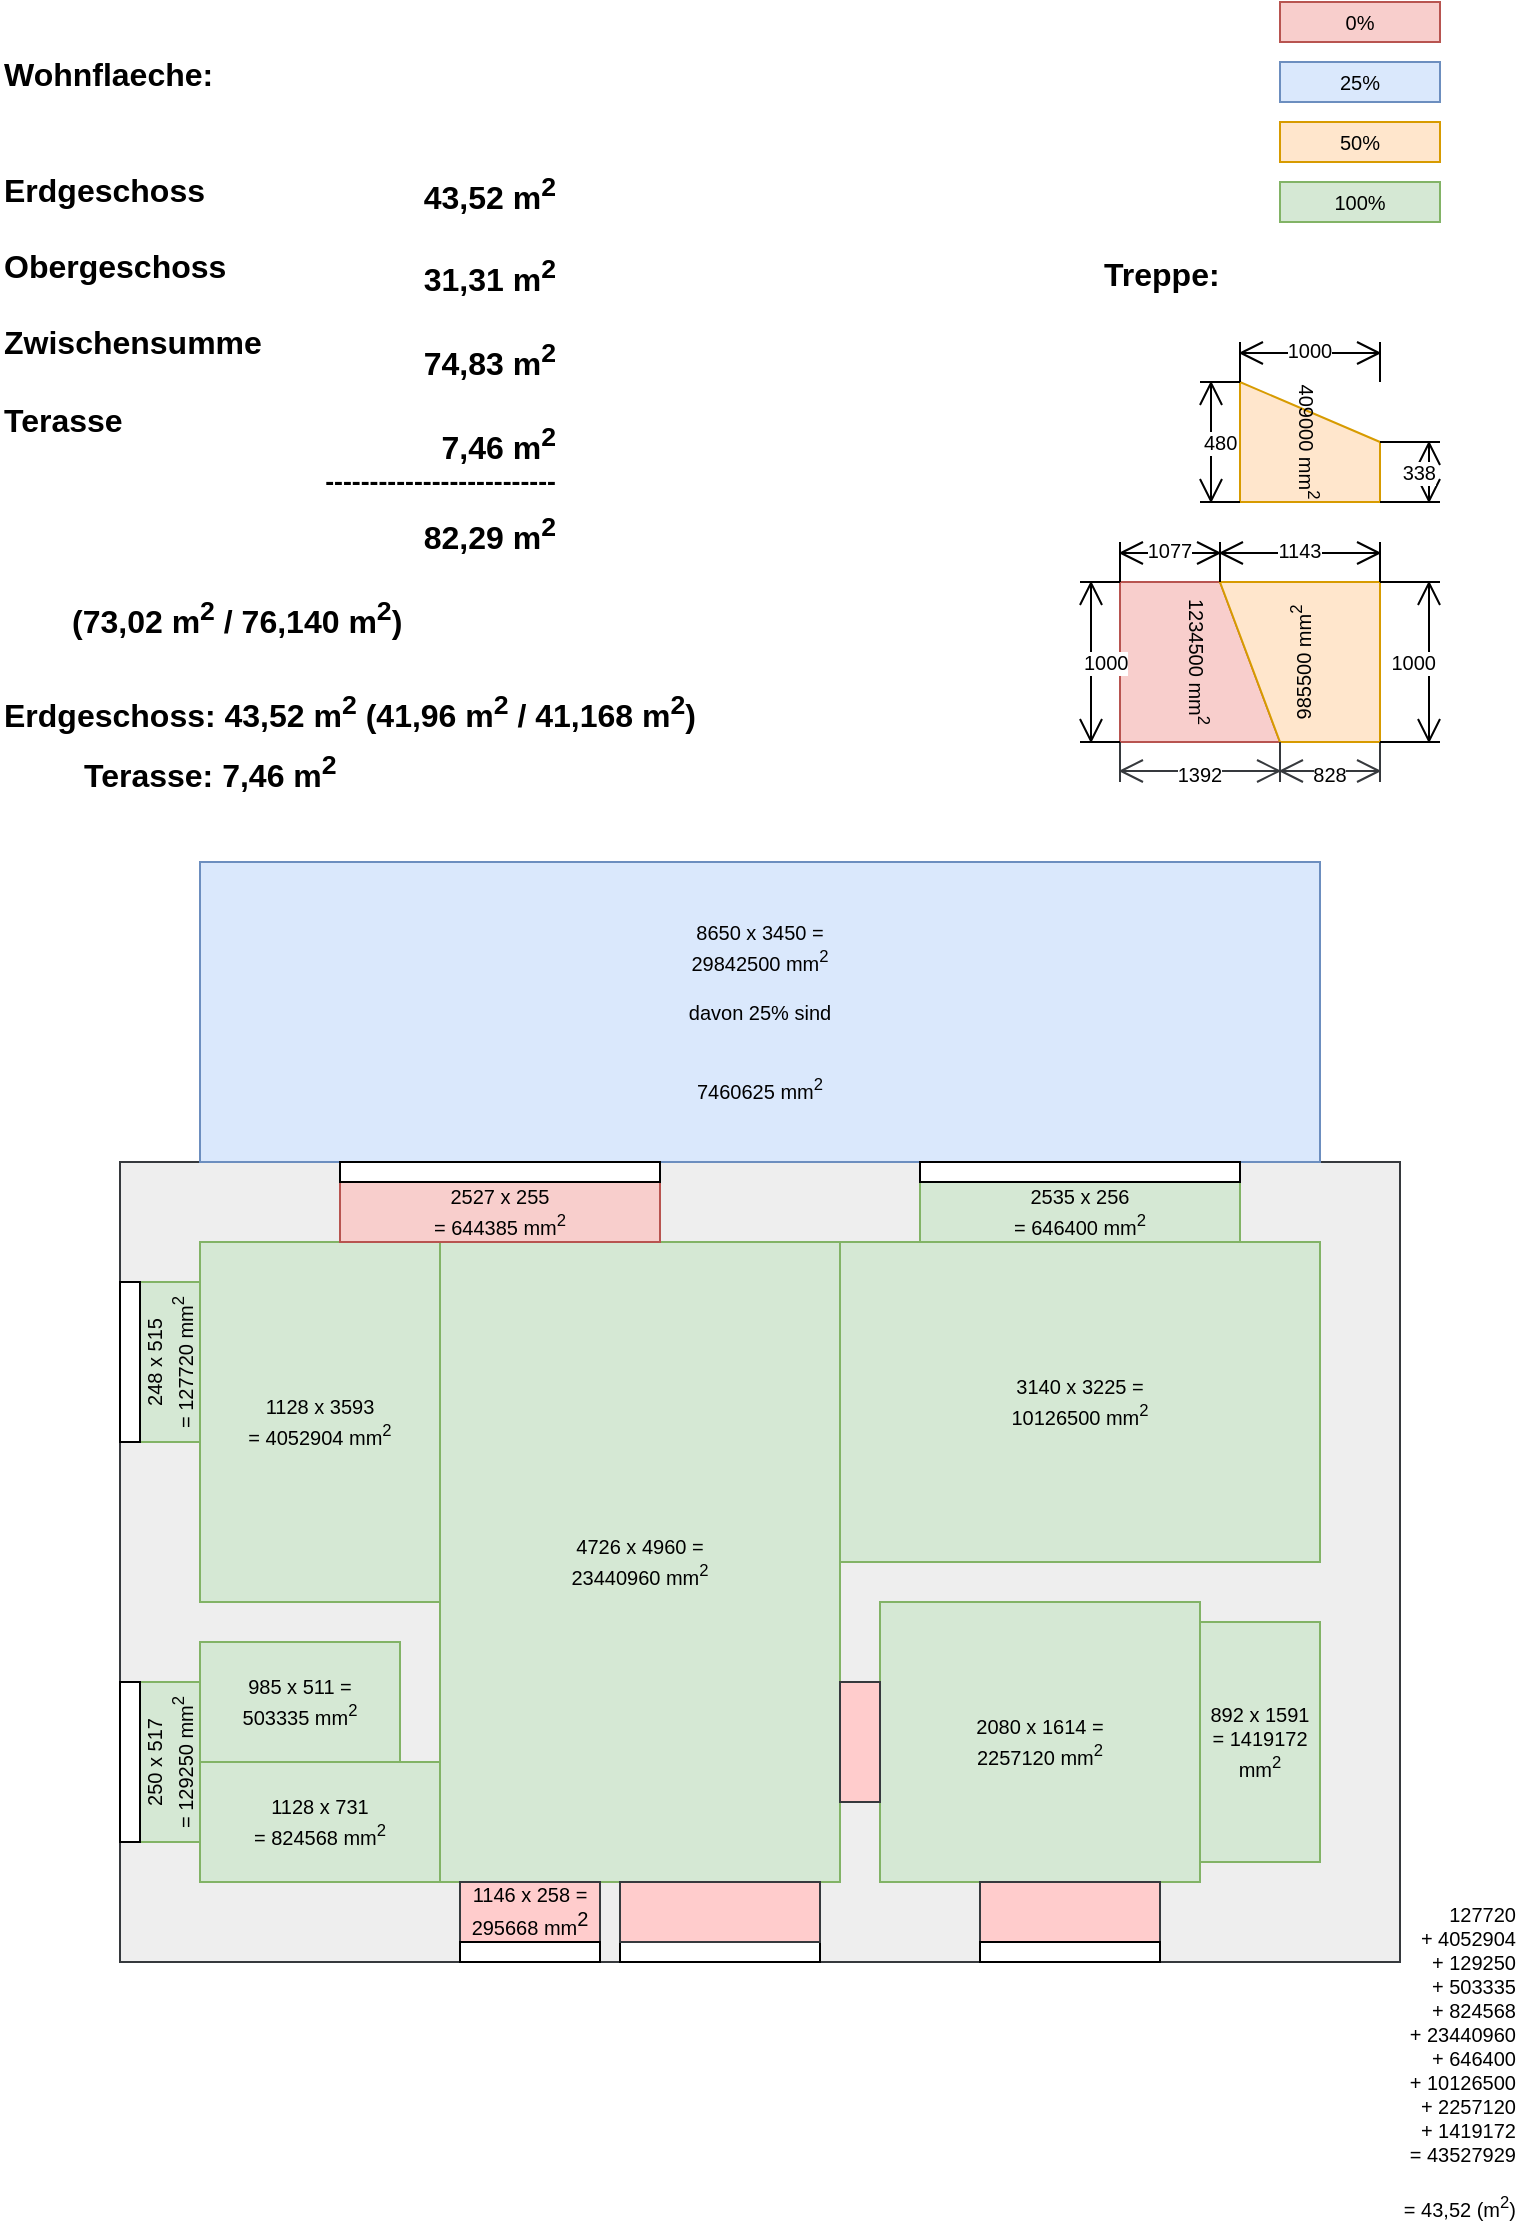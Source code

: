 <mxfile version="20.1.1" type="github" pages="2">
  <diagram id="GN6P7tGJ_L0M5nmcAcI-" name="Erdgeschoss">
    <mxGraphModel dx="1422" dy="762" grid="1" gridSize="10" guides="1" tooltips="1" connect="1" arrows="1" fold="1" page="1" pageScale="1" pageWidth="827" pageHeight="1169" math="0" shadow="0">
      <root>
        <mxCell id="0" />
        <mxCell id="1" parent="0" />
        <mxCell id="lRAfi1yXEFcrCeg3eK96-1" value="" style="rounded=0;whiteSpace=wrap;html=1;fillStyle=auto;fillColor=#eeeeee;strokeColor=#36393d;" vertex="1" parent="1">
          <mxGeometry x="100" y="600" width="640" height="400" as="geometry" />
        </mxCell>
        <mxCell id="nakAse_tgmJTzeun_6DE-19" value="1128 x 3593&lt;br&gt;= 4052904 mm&lt;sup&gt;2&lt;/sup&gt;" style="rounded=0;whiteSpace=wrap;html=1;fillColor=#d5e8d4;strokeColor=#82b366;fontSize=10;" parent="1" vertex="1">
          <mxGeometry x="140" y="640" width="120" height="180" as="geometry" />
        </mxCell>
        <mxCell id="nakAse_tgmJTzeun_6DE-2" value="3140 x 3225 =&lt;br&gt;10126500 mm&lt;sup&gt;2&lt;/sup&gt;" style="rounded=0;whiteSpace=wrap;html=1;fillColor=#d5e8d4;strokeColor=#82b366;fontSize=10;" parent="1" vertex="1">
          <mxGeometry x="460" y="640" width="240" height="160" as="geometry" />
        </mxCell>
        <mxCell id="nakAse_tgmJTzeun_6DE-4" value="2080 x 1614 =&lt;br&gt;2257120 mm&lt;sup&gt;2&lt;/sup&gt;" style="rounded=0;whiteSpace=wrap;html=1;fillColor=#d5e8d4;strokeColor=#82b366;fontSize=10;" parent="1" vertex="1">
          <mxGeometry x="480" y="820" width="160" height="140" as="geometry" />
        </mxCell>
        <mxCell id="nakAse_tgmJTzeun_6DE-14" value="Erdgeschoss: 43,52 m&lt;sup&gt;2&lt;/sup&gt; (41,96 m&lt;sup&gt;2&lt;/sup&gt; / 41,168 m&lt;sup&gt;2&lt;/sup&gt;)" style="text;html=1;strokeColor=none;fillColor=none;align=left;verticalAlign=middle;whiteSpace=wrap;rounded=0;fontStyle=1;fontSize=16;" parent="1" vertex="1">
          <mxGeometry x="40" y="360" width="500" height="30" as="geometry" />
        </mxCell>
        <mxCell id="nakAse_tgmJTzeun_6DE-15" value="2535 x 256&lt;br&gt;= 646400 mm&lt;sup&gt;2&lt;/sup&gt;" style="rounded=0;whiteSpace=wrap;html=1;fillColor=#d5e8d4;strokeColor=#82b366;fontSize=10;" parent="1" vertex="1">
          <mxGeometry x="500" y="610" width="160" height="30" as="geometry" />
        </mxCell>
        <mxCell id="nakAse_tgmJTzeun_6DE-16" value="4726 x 4960 =&lt;br&gt;23440960 mm&lt;sup&gt;2&lt;/sup&gt;" style="rounded=0;whiteSpace=wrap;html=1;fillColor=#d5e8d4;strokeColor=#82b366;fontSize=10;" parent="1" vertex="1">
          <mxGeometry x="260" y="640" width="200" height="320" as="geometry" />
        </mxCell>
        <mxCell id="nakAse_tgmJTzeun_6DE-17" value="1128 x 731&lt;br&gt;= 824568 mm&lt;sup&gt;2&lt;/sup&gt;" style="rounded=0;whiteSpace=wrap;html=1;fillColor=#d5e8d4;strokeColor=#82b366;fontSize=10;" parent="1" vertex="1">
          <mxGeometry x="140" y="900" width="120" height="60" as="geometry" />
        </mxCell>
        <mxCell id="nakAse_tgmJTzeun_6DE-18" value="985 x 511 =&lt;br&gt;503335 mm&lt;sup&gt;2&lt;/sup&gt;" style="rounded=0;whiteSpace=wrap;html=1;fillColor=#d5e8d4;strokeColor=#82b366;fontSize=10;" parent="1" vertex="1">
          <mxGeometry x="140" y="840" width="100" height="60" as="geometry" />
        </mxCell>
        <mxCell id="nakAse_tgmJTzeun_6DE-20" value="248 x 515&lt;br&gt;= 127720 mm&lt;sup&gt;2&lt;/sup&gt;" style="rounded=0;whiteSpace=wrap;html=1;fillColor=#d5e8d4;strokeColor=#82b366;fontSize=10;horizontal=0;" parent="1" vertex="1">
          <mxGeometry x="110" y="660" width="30" height="80" as="geometry" />
        </mxCell>
        <mxCell id="nakAse_tgmJTzeun_6DE-21" value="250 x 517&lt;br&gt;= 129250 mm&lt;sup&gt;2&lt;/sup&gt;" style="rounded=0;whiteSpace=wrap;html=1;fillColor=#d5e8d4;strokeColor=#82b366;fontSize=10;horizontal=0;" parent="1" vertex="1">
          <mxGeometry x="110" y="860" width="30" height="80" as="geometry" />
        </mxCell>
        <mxCell id="nakAse_tgmJTzeun_6DE-22" value="2527 x 255&lt;br&gt;= 644385 mm&lt;sup&gt;2&lt;/sup&gt;" style="rounded=0;whiteSpace=wrap;html=1;fillColor=#f8cecc;strokeColor=#b85450;fontSize=10;" parent="1" vertex="1">
          <mxGeometry x="210" y="610" width="160" height="30" as="geometry" />
        </mxCell>
        <mxCell id="nakAse_tgmJTzeun_6DE-23" value="892 x 1591&lt;br&gt;= 1419172 mm&lt;sup&gt;2&lt;/sup&gt;" style="rounded=0;whiteSpace=wrap;html=1;fillColor=#d5e8d4;strokeColor=#82b366;fontSize=10;" parent="1" vertex="1">
          <mxGeometry x="640" y="830" width="60" height="120" as="geometry" />
        </mxCell>
        <mxCell id="nakAse_tgmJTzeun_6DE-48" value="&lt;div&gt;127720&lt;/div&gt;&lt;div&gt;+ 4052904&lt;br&gt;+ 129250&lt;br&gt;+ 503335&lt;br&gt;+ 824568&lt;br&gt;+ 23440960&lt;br&gt;+ 646400&lt;br&gt;+ 10126500&lt;br&gt;+ 2257120&lt;br&gt;+ 1419172&lt;/div&gt;&lt;div&gt;= 43527929&lt;br&gt;&lt;/div&gt;&lt;br&gt;= 43,52 (m&lt;sup&gt;2&lt;/sup&gt;)" style="text;html=1;strokeColor=none;fillColor=none;align=right;verticalAlign=middle;whiteSpace=wrap;rounded=0;fontSize=10;fontColor=none;" parent="1" vertex="1">
          <mxGeometry x="700" y="990" width="100" height="120" as="geometry" />
        </mxCell>
        <mxCell id="Ix563AFV0KWOiRUrgnIv-1" value="&lt;div&gt;Wohnflaeche:&lt;/div&gt;&lt;div&gt;&lt;br&gt;&lt;/div&gt;&lt;div&gt;&lt;br&gt;&lt;/div&gt;&lt;div&gt;Erdgeschoss&lt;/div&gt;&lt;div&gt;&lt;br&gt;&lt;/div&gt;&lt;div&gt;Obergeschoss&lt;/div&gt;&lt;div&gt;&lt;br&gt;&lt;/div&gt;&lt;div&gt;Zwischensumme&lt;br&gt;&lt;/div&gt;&lt;div&gt;&lt;br&gt;&lt;/div&gt;&lt;div&gt;Terasse&lt;br&gt;&lt;/div&gt;" style="text;html=1;strokeColor=none;fillColor=none;align=left;verticalAlign=top;whiteSpace=wrap;rounded=0;fontStyle=1;fontSize=16;" parent="1" vertex="1">
          <mxGeometry x="40" y="40" width="120" height="30" as="geometry" />
        </mxCell>
        <mxCell id="Ix563AFV0KWOiRUrgnIv-2" value="&lt;div&gt;&amp;nbsp;&lt;/div&gt;&lt;div&gt;&lt;br&gt;&lt;/div&gt;&lt;div&gt;&lt;br&gt;&lt;/div&gt;&lt;div&gt;43,52 m&lt;sup&gt;2&lt;/sup&gt;&lt;/div&gt;&lt;div&gt;&lt;br&gt;&lt;/div&gt;&lt;div&gt;31,31 m&lt;sup&gt;2&lt;/sup&gt;&lt;/div&gt;&lt;div&gt;&lt;br&gt;&lt;/div&gt;&lt;div&gt;&amp;nbsp;&amp;nbsp;&amp;nbsp;&amp;nbsp;&amp;nbsp;&amp;nbsp;&amp;nbsp;&amp;nbsp; 74,83 m&lt;sup&gt;2&lt;/sup&gt;&lt;/div&gt;&lt;div&gt;&lt;br&gt;&lt;/div&gt;&lt;div&gt;7,46 m&lt;sup&gt;2&lt;/sup&gt;&lt;/div&gt;&lt;div&gt;&lt;sup&gt;--------------------------&lt;/sup&gt;&lt;/div&gt;&lt;div&gt;82,29 m&lt;sup&gt;2&lt;/sup&gt;&lt;/div&gt;" style="text;html=1;strokeColor=none;fillColor=none;align=right;verticalAlign=top;whiteSpace=wrap;rounded=0;fontStyle=1;fontSize=16;" parent="1" vertex="1">
          <mxGeometry x="200" y="40" width="120" height="30" as="geometry" />
        </mxCell>
        <mxCell id="qMMao5JCLtYxsv-LrRwp-1" value="(73,02 m&lt;sup&gt;2&lt;/sup&gt; / 76,140 m&lt;sup&gt;2&lt;/sup&gt;)" style="text;html=1;strokeColor=none;fillColor=none;align=left;verticalAlign=top;whiteSpace=wrap;rounded=0;fontStyle=1;fontSize=16;" parent="1" vertex="1">
          <mxGeometry x="74" y="310" width="186" height="30" as="geometry" />
        </mxCell>
        <mxCell id="ARDp2E81A1LfyiljsvnZ-1" value="" style="rounded=0;whiteSpace=wrap;html=1;fillColor=#ffcccc;strokeColor=#36393d;fillStyle=auto;" vertex="1" parent="1">
          <mxGeometry x="460" y="860" width="20" height="60" as="geometry" />
        </mxCell>
        <mxCell id="okBXYjS1Dwwmms0KUjEk-1" value="Terasse: 7,46 m&lt;sup&gt;2&lt;/sup&gt;" style="text;html=1;strokeColor=none;fillColor=none;align=left;verticalAlign=middle;whiteSpace=wrap;rounded=0;fontStyle=1;fontSize=16;" vertex="1" parent="1">
          <mxGeometry x="80" y="390" width="280" height="30" as="geometry" />
        </mxCell>
        <mxCell id="okBXYjS1Dwwmms0KUjEk-2" value="8650 x 3450 =&lt;br&gt;&lt;div&gt;29842500 mm&lt;sup&gt;2&lt;/sup&gt;&lt;/div&gt;&lt;div&gt;&lt;br&gt;&lt;/div&gt;&lt;div&gt;davon 25% sind&lt;/div&gt;&lt;div&gt;&lt;br&gt;&lt;/div&gt;&lt;div&gt;&lt;br&gt;&lt;/div&gt;7460625 mm&lt;sup&gt;2&lt;/sup&gt;" style="rounded=0;whiteSpace=wrap;html=1;fillColor=#dae8fc;strokeColor=#6c8ebf;fontSize=10;fillStyle=auto;" vertex="1" parent="1">
          <mxGeometry x="140" y="450" width="560" height="150" as="geometry" />
        </mxCell>
        <mxCell id="okBXYjS1Dwwmms0KUjEk-3" value="1146 x 258 = 295668 mm&lt;sup style=&quot;font-size: 10px;&quot;&gt;2&lt;/sup&gt;" style="rounded=0;whiteSpace=wrap;html=1;fillColor=#ffcccc;strokeColor=#36393d;fillStyle=auto;fontSize=10;" vertex="1" parent="1">
          <mxGeometry x="270" y="960" width="70" height="30" as="geometry" />
        </mxCell>
        <mxCell id="Zhk-bs2KnLwKP7PMCgko-1" value="" style="rounded=0;whiteSpace=wrap;html=1;" vertex="1" parent="1">
          <mxGeometry x="210" y="600" width="160" height="10" as="geometry" />
        </mxCell>
        <mxCell id="Zhk-bs2KnLwKP7PMCgko-2" value="" style="rounded=0;whiteSpace=wrap;html=1;" vertex="1" parent="1">
          <mxGeometry x="500" y="600" width="160" height="10" as="geometry" />
        </mxCell>
        <mxCell id="Zhk-bs2KnLwKP7PMCgko-3" value="" style="rounded=0;whiteSpace=wrap;html=1;" vertex="1" parent="1">
          <mxGeometry x="270" y="990" width="70" height="10" as="geometry" />
        </mxCell>
        <mxCell id="Zhk-bs2KnLwKP7PMCgko-4" value="" style="rounded=0;whiteSpace=wrap;html=1;fillColor=#ffcccc;strokeColor=#36393d;fillStyle=auto;" vertex="1" parent="1">
          <mxGeometry x="530" y="960" width="90" height="30" as="geometry" />
        </mxCell>
        <mxCell id="Zhk-bs2KnLwKP7PMCgko-5" value="" style="rounded=0;whiteSpace=wrap;html=1;" vertex="1" parent="1">
          <mxGeometry x="530" y="990" width="90" height="10" as="geometry" />
        </mxCell>
        <mxCell id="Zhk-bs2KnLwKP7PMCgko-6" value="" style="rounded=0;whiteSpace=wrap;html=1;" vertex="1" parent="1">
          <mxGeometry x="100" y="860" width="10" height="80" as="geometry" />
        </mxCell>
        <mxCell id="Zhk-bs2KnLwKP7PMCgko-7" value="" style="rounded=0;whiteSpace=wrap;html=1;" vertex="1" parent="1">
          <mxGeometry x="100" y="660" width="10" height="80" as="geometry" />
        </mxCell>
        <mxCell id="Zhk-bs2KnLwKP7PMCgko-8" value="" style="rounded=0;whiteSpace=wrap;html=1;" vertex="1" parent="1">
          <mxGeometry x="350" y="990" width="100" height="10" as="geometry" />
        </mxCell>
        <mxCell id="Zhk-bs2KnLwKP7PMCgko-9" value="" style="rounded=0;whiteSpace=wrap;html=1;fillColor=#ffcccc;strokeColor=#36393d;fillStyle=auto;" vertex="1" parent="1">
          <mxGeometry x="350" y="960" width="100" height="30" as="geometry" />
        </mxCell>
        <mxCell id="pkgNr8Qh4Z1lOOaoO-3F-2" value="1234500 mm&lt;sup&gt;2&lt;/sup&gt;" style="shape=manualInput;whiteSpace=wrap;html=1;fillStyle=auto;fontSize=10;fillColor=#f8cecc;rotation=90;strokeColor=#b85450;horizontal=1;" vertex="1" parent="1">
          <mxGeometry x="600" y="310" width="80" height="80" as="geometry" />
        </mxCell>
        <mxCell id="pkgNr8Qh4Z1lOOaoO-3F-3" value="985500 mm&lt;sup&gt;2&lt;/sup&gt;" style="shape=manualInput;whiteSpace=wrap;html=1;fillStyle=auto;fontSize=10;fillColor=#ffe6cc;rotation=-90;strokeColor=#d79b00;horizontal=1;" vertex="1" parent="1">
          <mxGeometry x="650" y="310" width="80" height="80" as="geometry" />
        </mxCell>
        <mxCell id="pkgNr8Qh4Z1lOOaoO-3F-5" value="&lt;div&gt;409000 mm&lt;sup&gt;2&lt;/sup&gt;&lt;/div&gt;" style="shape=manualInput;whiteSpace=wrap;html=1;fillStyle=auto;fontSize=10;fillColor=#ffe6cc;rotation=-180;flipV=1;strokeColor=#d79b00;horizontal=0;" vertex="1" parent="1">
          <mxGeometry x="660" y="210" width="70" height="60" as="geometry" />
        </mxCell>
        <mxCell id="pkgNr8Qh4Z1lOOaoO-3F-6" value="1392" style="shape=dimension;whiteSpace=wrap;html=1;align=center;points=[];verticalAlign=bottom;spacingBottom=-5;labelBackgroundColor=#ffffff;fillStyle=auto;fontSize=10;fillColor=#ffcccc;strokeColor=#36393d;" vertex="1" parent="1">
          <mxGeometry x="600" y="390" width="80" height="20" as="geometry" />
        </mxCell>
        <mxCell id="pkgNr8Qh4Z1lOOaoO-3F-7" value="1077" style="shape=dimension;direction=west;whiteSpace=wrap;html=1;align=center;points=[];verticalAlign=top;spacingTop=-8;labelBackgroundColor=#ffffff;fillStyle=auto;fontSize=10;fillColor=default;" vertex="1" parent="1">
          <mxGeometry x="600" y="290" width="50" height="20" as="geometry" />
        </mxCell>
        <mxCell id="pkgNr8Qh4Z1lOOaoO-3F-8" value="828" style="shape=dimension;whiteSpace=wrap;html=1;align=center;points=[];verticalAlign=bottom;spacingBottom=-5;labelBackgroundColor=#ffffff;fillStyle=auto;fontSize=10;fillColor=#ffcccc;strokeColor=#36393d;" vertex="1" parent="1">
          <mxGeometry x="680" y="390" width="50" height="20" as="geometry" />
        </mxCell>
        <mxCell id="pkgNr8Qh4Z1lOOaoO-3F-9" value="338" style="shape=dimension;direction=north;whiteSpace=wrap;html=1;align=right;points=[];verticalAlign=middle;labelBackgroundColor=#ffffff;fillStyle=auto;fontSize=10;fillColor=default;" vertex="1" parent="1">
          <mxGeometry x="730" y="240" width="30" height="30" as="geometry" />
        </mxCell>
        <mxCell id="pkgNr8Qh4Z1lOOaoO-3F-10" value="1000" style="shape=dimension;direction=south;whiteSpace=wrap;html=1;align=left;points=[];verticalAlign=middle;labelBackgroundColor=#ffffff;fillStyle=auto;fontSize=10;fillColor=default;" vertex="1" parent="1">
          <mxGeometry x="580" y="310" width="20" height="80" as="geometry" />
        </mxCell>
        <mxCell id="pkgNr8Qh4Z1lOOaoO-3F-11" value="480" style="shape=dimension;direction=south;whiteSpace=wrap;html=1;align=left;points=[];verticalAlign=middle;labelBackgroundColor=#ffffff;fillStyle=auto;fontSize=10;fillColor=default;" vertex="1" parent="1">
          <mxGeometry x="640" y="210" width="20" height="60" as="geometry" />
        </mxCell>
        <mxCell id="pkgNr8Qh4Z1lOOaoO-3F-12" value="1000" style="shape=dimension;direction=west;whiteSpace=wrap;html=1;align=center;points=[];verticalAlign=top;spacingTop=-8;labelBackgroundColor=#ffffff;fillStyle=auto;fontSize=10;fillColor=default;" vertex="1" parent="1">
          <mxGeometry x="660" y="190" width="70" height="20" as="geometry" />
        </mxCell>
        <mxCell id="pkgNr8Qh4Z1lOOaoO-3F-13" value="1000" style="shape=dimension;direction=north;whiteSpace=wrap;html=1;align=right;points=[];verticalAlign=middle;labelBackgroundColor=#ffffff;fillStyle=auto;fontSize=10;fillColor=default;" vertex="1" parent="1">
          <mxGeometry x="730" y="310" width="30" height="80" as="geometry" />
        </mxCell>
        <mxCell id="pkgNr8Qh4Z1lOOaoO-3F-14" value="1143" style="shape=dimension;direction=west;whiteSpace=wrap;html=1;align=center;points=[];verticalAlign=top;spacingTop=-8;labelBackgroundColor=#ffffff;fillStyle=auto;fontSize=10;fillColor=default;" vertex="1" parent="1">
          <mxGeometry x="650" y="290" width="80" height="20" as="geometry" />
        </mxCell>
        <mxCell id="pkgNr8Qh4Z1lOOaoO-3F-15" value="Treppe:" style="text;html=1;strokeColor=none;fillColor=none;align=left;verticalAlign=top;whiteSpace=wrap;rounded=0;fontStyle=1;fontSize=16;" vertex="1" parent="1">
          <mxGeometry x="590" y="140" width="186" height="30" as="geometry" />
        </mxCell>
        <mxCell id="pkgNr8Qh4Z1lOOaoO-3F-16" value="0%" style="rounded=0;whiteSpace=wrap;html=1;fillColor=#f8cecc;strokeColor=#b85450;fontSize=10;" vertex="1" parent="1">
          <mxGeometry x="680" y="20" width="80" height="20" as="geometry" />
        </mxCell>
        <mxCell id="pkgNr8Qh4Z1lOOaoO-3F-18" value="100%" style="rounded=0;whiteSpace=wrap;html=1;fillColor=#d5e8d4;strokeColor=#82b366;fontSize=10;" vertex="1" parent="1">
          <mxGeometry x="680" y="110" width="80" height="20" as="geometry" />
        </mxCell>
        <mxCell id="pkgNr8Qh4Z1lOOaoO-3F-19" value="50%" style="rounded=0;whiteSpace=wrap;html=1;fillColor=#ffe6cc;strokeColor=#d79b00;fontSize=10;" vertex="1" parent="1">
          <mxGeometry x="680" y="80" width="80" height="20" as="geometry" />
        </mxCell>
        <mxCell id="pkgNr8Qh4Z1lOOaoO-3F-20" value="25%" style="rounded=0;whiteSpace=wrap;html=1;fillColor=#dae8fc;strokeColor=#6c8ebf;fontSize=10;" vertex="1" parent="1">
          <mxGeometry x="680" y="50" width="80" height="20" as="geometry" />
        </mxCell>
      </root>
    </mxGraphModel>
  </diagram>
  <diagram name="Obergeschoss" id="88U8kige3ty0zhyT-K5h">
    <mxGraphModel dx="1185" dy="635" grid="1" gridSize="10" guides="1" tooltips="1" connect="1" arrows="1" fold="1" page="1" pageScale="1" pageWidth="827" pageHeight="1169" math="0" shadow="0">
      <root>
        <mxCell id="dkQlxAO3vUwvlzerJfMj-0" />
        <mxCell id="dkQlxAO3vUwvlzerJfMj-1" parent="dkQlxAO3vUwvlzerJfMj-0" />
        <mxCell id="uho8HYjAd-tPWLUWSc0o-0" value="" style="rounded=0;whiteSpace=wrap;html=1;fillStyle=auto;fillColor=#eeeeee;strokeColor=#36393d;" vertex="1" parent="dkQlxAO3vUwvlzerJfMj-1">
          <mxGeometry x="100" y="110" width="520" height="840" as="geometry" />
        </mxCell>
        <mxCell id="dkQlxAO3vUwvlzerJfMj-2" value="Obergeschoss: 31,31 m&lt;sup&gt;2&lt;/sup&gt; (31,06 m&lt;sup&gt;2&lt;/sup&gt; / 34,972 m&lt;sup&gt;2&lt;/sup&gt;)" style="text;html=1;strokeColor=none;fillColor=none;align=left;verticalAlign=middle;whiteSpace=wrap;rounded=0;fontStyle=1;fontSize=16;" vertex="1" parent="dkQlxAO3vUwvlzerJfMj-1">
          <mxGeometry x="40" y="40" width="370" height="30" as="geometry" />
        </mxCell>
        <mxCell id="dkQlxAO3vUwvlzerJfMj-5" value="265 x 2527&lt;br&gt;= 669655 mm&lt;sup&gt;2&lt;/sup&gt;" style="rounded=0;whiteSpace=wrap;html=1;fillColor=#d5e8d4;strokeColor=#82b366;fontSize=10;horizontal=0;" vertex="1" parent="dkQlxAO3vUwvlzerJfMj-1">
          <mxGeometry x="580" y="690" width="30" height="160" as="geometry" />
        </mxCell>
        <mxCell id="dkQlxAO3vUwvlzerJfMj-7" value="1734 X 3987 =&lt;br&gt;6913458 mm&lt;sup&gt;2&lt;/sup&gt;&lt;br&gt;&lt;br&gt;&lt;div&gt;davon 50% ergibt&lt;/div&gt;&lt;div&gt;&lt;br&gt;&lt;/div&gt;&lt;div&gt;3456729 mm&lt;sup&gt;2&lt;/sup&gt;&lt;/div&gt;" style="rounded=0;whiteSpace=wrap;html=1;fillColor=#ffe6cc;strokeColor=#d79b00;fontSize=10;" vertex="1" parent="dkQlxAO3vUwvlzerJfMj-1">
          <mxGeometry x="220" y="630" width="160" height="280" as="geometry" />
        </mxCell>
        <mxCell id="dkQlxAO3vUwvlzerJfMj-8" value="2807 x 3987 =&lt;br&gt;11191509 mm&lt;sup&gt;2&lt;/sup&gt;" style="rounded=0;whiteSpace=wrap;html=1;fillColor=#d5e8d4;strokeColor=#82b366;fontSize=10;" vertex="1" parent="dkQlxAO3vUwvlzerJfMj-1">
          <mxGeometry x="380" y="630" width="200" height="280" as="geometry" />
        </mxCell>
        <mxCell id="dkQlxAO3vUwvlzerJfMj-9" value="2582025&lt;br&gt;+ 84127700&lt;br&gt;+ 127500&lt;br&gt;+ 661374&lt;br&gt;+ 755604&lt;br&gt;+ 1863000&lt;br&gt;+ 202293&lt;br&gt;+ 1384137&lt;br&gt;+ 3456729&lt;br&gt;+ 11191509&lt;br&gt;+ 669655&lt;br&gt;&lt;div&gt;=&amp;nbsp; 31311526 (mm&lt;sup&gt;2&lt;/sup&gt;)&lt;br&gt;&lt;/div&gt;&lt;br&gt;&lt;br&gt;= 31,31 (m&lt;sup&gt;2&lt;/sup&gt;)" style="text;html=1;strokeColor=none;fillColor=none;align=right;verticalAlign=middle;whiteSpace=wrap;rounded=0;fontSize=10;fontColor=none;" vertex="1" parent="dkQlxAO3vUwvlzerJfMj-1">
          <mxGeometry x="646" y="380" width="100" height="40" as="geometry" />
        </mxCell>
        <mxCell id="dkQlxAO3vUwvlzerJfMj-11" value="&lt;div&gt;431 x 2985 =&lt;br&gt;1286535 mm&lt;sup&gt;2&lt;/sup&gt;&lt;br&gt;&lt;/div&gt;&lt;div&gt;&lt;br&gt;&lt;/div&gt;&lt;div&gt;davon 0% ergibt&lt;/div&gt;&lt;div&gt;&lt;br&gt;&lt;/div&gt;&lt;div&gt;0 mm&lt;sup&gt;2&lt;/sup&gt;&lt;br&gt;&lt;/div&gt;" style="rounded=0;whiteSpace=wrap;html=1;fillColor=#f8cecc;strokeColor=#b85450;fontSize=10;" vertex="1" parent="dkQlxAO3vUwvlzerJfMj-1">
          <mxGeometry x="140" y="150" width="80" height="250" as="geometry" />
        </mxCell>
        <mxCell id="dkQlxAO3vUwvlzerJfMj-12" value="261 x 2534&lt;br&gt;= 661374 mm&lt;sup&gt;2&lt;/sup&gt;" style="rounded=0;whiteSpace=wrap;html=1;fillColor=#d5e8d4;strokeColor=#82b366;fontSize=10;horizontal=0;" vertex="1" parent="dkQlxAO3vUwvlzerJfMj-1">
          <mxGeometry x="579" y="210" width="31" height="160" as="geometry" />
        </mxCell>
        <mxCell id="dkQlxAO3vUwvlzerJfMj-14" value="1730 X 2985 =&lt;br&gt;5164050 mm&lt;sup&gt;2&lt;/sup&gt;&lt;br&gt;&lt;br&gt;&lt;div&gt;davon 50% ergibt&lt;/div&gt;&lt;div&gt;&lt;br&gt;&lt;/div&gt;&lt;div&gt;2582025 mm&lt;sup&gt;2&lt;/sup&gt;&lt;/div&gt;" style="rounded=0;whiteSpace=wrap;html=1;fillColor=#ffe6cc;strokeColor=#d79b00;fontSize=10;" vertex="1" parent="dkQlxAO3vUwvlzerJfMj-1">
          <mxGeometry x="220" y="150" width="160" height="250" as="geometry" />
        </mxCell>
        <mxCell id="dkQlxAO3vUwvlzerJfMj-15" value="2820 x 2985 =&lt;br&gt;8417700 mm&lt;sup&gt;2&lt;/sup&gt;" style="rounded=0;whiteSpace=wrap;html=1;fillColor=#d5e8d4;strokeColor=#82b366;fontSize=10;" vertex="1" parent="dkQlxAO3vUwvlzerJfMj-1">
          <mxGeometry x="380" y="150" width="200" height="250" as="geometry" />
        </mxCell>
        <mxCell id="dkQlxAO3vUwvlzerJfMj-17" value="1080 x 1725 =&lt;br&gt;1863000 (mm&lt;sup&gt;2&lt;/sup&gt;)" style="rounded=0;whiteSpace=wrap;html=1;fillColor=#d5e8d4;strokeColor=#82b366;fontSize=10;" vertex="1" parent="dkQlxAO3vUwvlzerJfMj-1">
          <mxGeometry x="320" y="420" width="80" height="190" as="geometry" />
        </mxCell>
        <mxCell id="dkQlxAO3vUwvlzerJfMj-19" value="1361 x 1017 =&lt;br&gt;1384137 mm&lt;sup&gt;2&lt;/sup&gt;" style="rounded=0;whiteSpace=wrap;html=1;fillColor=#d5e8d4;strokeColor=#82b366;fontSize=10;" vertex="1" parent="dkQlxAO3vUwvlzerJfMj-1">
          <mxGeometry x="420" y="510" width="159" height="100" as="geometry" />
        </mxCell>
        <mxCell id="dkQlxAO3vUwvlzerJfMj-20" value="1183 x 171 =&lt;br&gt;202293 mm&lt;sup&gt;2&lt;/sup&gt;" style="rounded=0;whiteSpace=wrap;html=1;fillColor=#d5e8d4;strokeColor=#82b366;fontSize=10;" vertex="1" parent="dkQlxAO3vUwvlzerJfMj-1">
          <mxGeometry x="420" y="480" width="130" height="30" as="geometry" />
        </mxCell>
        <mxCell id="dkQlxAO3vUwvlzerJfMj-21" value="265 x 760" style="rounded=0;whiteSpace=wrap;html=1;fillColor=#f8cecc;strokeColor=#b85450;fontSize=10;horizontal=0;" vertex="1" parent="dkQlxAO3vUwvlzerJfMj-1">
          <mxGeometry x="578" y="540" width="32" height="60" as="geometry" />
        </mxCell>
        <mxCell id="dkQlxAO3vUwvlzerJfMj-31" value="1359 x 556 =&lt;br&gt;755604 mm&lt;sup&gt;2&lt;/sup&gt;" style="rounded=0;whiteSpace=wrap;html=1;fillColor=#d5e8d4;strokeColor=#82b366;fontSize=10;" vertex="1" parent="dkQlxAO3vUwvlzerJfMj-1">
          <mxGeometry x="420" y="400" width="160" height="60" as="geometry" />
        </mxCell>
        <mxCell id="dkQlxAO3vUwvlzerJfMj-34" value="510 x 250 =&lt;br&gt;127500 mm&lt;sup&gt;2&lt;/sup&gt;" style="rounded=0;whiteSpace=wrap;html=1;fillColor=#d5e8d4;strokeColor=#82b366;fontSize=10;" vertex="1" parent="dkQlxAO3vUwvlzerJfMj-1">
          <mxGeometry x="470" y="120" width="80" height="30" as="geometry" />
        </mxCell>
        <mxCell id="dkQlxAO3vUwvlzerJfMj-44" value="WC: 1,586 (1,612)" style="text;html=1;strokeColor=none;fillColor=none;align=right;verticalAlign=middle;whiteSpace=wrap;rounded=0;fontSize=10;fontColor=none;" vertex="1" parent="dkQlxAO3vUwvlzerJfMj-1">
          <mxGeometry x="676" y="510" width="100" height="40" as="geometry" />
        </mxCell>
        <mxCell id="dkQlxAO3vUwvlzerJfMj-45" value="Flur: 1,863 (1,867)" style="text;html=1;strokeColor=none;fillColor=none;align=right;verticalAlign=middle;whiteSpace=wrap;rounded=0;fontSize=10;fontColor=none;" vertex="1" parent="dkQlxAO3vUwvlzerJfMj-1">
          <mxGeometry x="30" y="630" width="100" height="40" as="geometry" />
        </mxCell>
        <mxCell id="dkQlxAO3vUwvlzerJfMj-46" value="Schlafen: 15,318 (17,543)" style="text;html=1;strokeColor=none;fillColor=none;align=right;verticalAlign=middle;whiteSpace=wrap;rounded=0;fontSize=10;fontColor=none;" vertex="1" parent="dkQlxAO3vUwvlzerJfMj-1">
          <mxGeometry x="616" y="740" width="160" height="40" as="geometry" />
        </mxCell>
        <mxCell id="dkQlxAO3vUwvlzerJfMj-47" value="Gast: 12,544 (13,951)" style="text;html=1;strokeColor=none;fillColor=none;align=right;verticalAlign=middle;whiteSpace=wrap;rounded=0;fontSize=10;fontColor=none;" vertex="1" parent="dkQlxAO3vUwvlzerJfMj-1">
          <mxGeometry x="578" y="140" width="160" height="40" as="geometry" />
        </mxCell>
        <mxCell id="dkQlxAO3vUwvlzerJfMj-51" value="&lt;div&gt;2360 x 1716 =&lt;/div&gt;&lt;div&gt;4049760 mm&lt;sup&gt;2&lt;/sup&gt;&lt;/div&gt;" style="rounded=0;whiteSpace=wrap;html=1;fillColor=#f5f5f5;strokeColor=#666666;fontSize=10;fontColor=#333333;" vertex="1" parent="dkQlxAO3vUwvlzerJfMj-1">
          <mxGeometry x="140" y="420" width="180" height="190" as="geometry" />
        </mxCell>
        <mxCell id="K5IYkaJpFIfFl92p16pp-1" value="" style="rounded=0;whiteSpace=wrap;html=1;fillColor=#ffcccc;strokeColor=#36393d;" vertex="1" parent="dkQlxAO3vUwvlzerJfMj-1">
          <mxGeometry x="330" y="610" width="60" height="20" as="geometry" />
        </mxCell>
        <mxCell id="K5IYkaJpFIfFl92p16pp-2" value="" style="rounded=0;whiteSpace=wrap;html=1;fillColor=#ffcccc;strokeColor=#36393d;" vertex="1" parent="dkQlxAO3vUwvlzerJfMj-1">
          <mxGeometry x="330" y="400" width="60" height="20" as="geometry" />
        </mxCell>
        <mxCell id="K5IYkaJpFIfFl92p16pp-3" value="" style="rounded=0;whiteSpace=wrap;html=1;fillColor=#ffcccc;strokeColor=#36393d;" vertex="1" parent="dkQlxAO3vUwvlzerJfMj-1">
          <mxGeometry x="400" y="540" width="20" height="60" as="geometry" />
        </mxCell>
        <mxCell id="U4gVO1gv-Yb4SQsHjbrp-0" value="&lt;div&gt;414 x 3987 =&lt;br&gt;1650618 mm&lt;sup&gt;2&lt;/sup&gt;&lt;br&gt;&lt;/div&gt;&lt;div&gt;&lt;br&gt;&lt;/div&gt;&lt;div&gt;davon 0% ergibt&lt;/div&gt;&lt;div&gt;&lt;br&gt;&lt;/div&gt;&lt;div&gt;0 mm&lt;sup&gt;2&lt;/sup&gt;&lt;br&gt;&lt;/div&gt;" style="rounded=0;whiteSpace=wrap;html=1;fillColor=#f8cecc;strokeColor=#b85450;fontSize=10;" vertex="1" parent="dkQlxAO3vUwvlzerJfMj-1">
          <mxGeometry x="139" y="630" width="81" height="280" as="geometry" />
        </mxCell>
        <mxCell id="uho8HYjAd-tPWLUWSc0o-1" value="" style="rounded=0;whiteSpace=wrap;html=1;" vertex="1" parent="dkQlxAO3vUwvlzerJfMj-1">
          <mxGeometry x="470" y="110" width="80" height="10" as="geometry" />
        </mxCell>
        <mxCell id="uho8HYjAd-tPWLUWSc0o-2" value="" style="rounded=0;whiteSpace=wrap;html=1;" vertex="1" parent="dkQlxAO3vUwvlzerJfMj-1">
          <mxGeometry x="610" y="210" width="10" height="160" as="geometry" />
        </mxCell>
        <mxCell id="uho8HYjAd-tPWLUWSc0o-3" value="" style="rounded=0;whiteSpace=wrap;html=1;" vertex="1" parent="dkQlxAO3vUwvlzerJfMj-1">
          <mxGeometry x="610" y="540" width="10" height="60" as="geometry" />
        </mxCell>
        <mxCell id="uho8HYjAd-tPWLUWSc0o-4" value="" style="rounded=0;whiteSpace=wrap;html=1;" vertex="1" parent="dkQlxAO3vUwvlzerJfMj-1">
          <mxGeometry x="610" y="690" width="10" height="160" as="geometry" />
        </mxCell>
      </root>
    </mxGraphModel>
  </diagram>
</mxfile>
